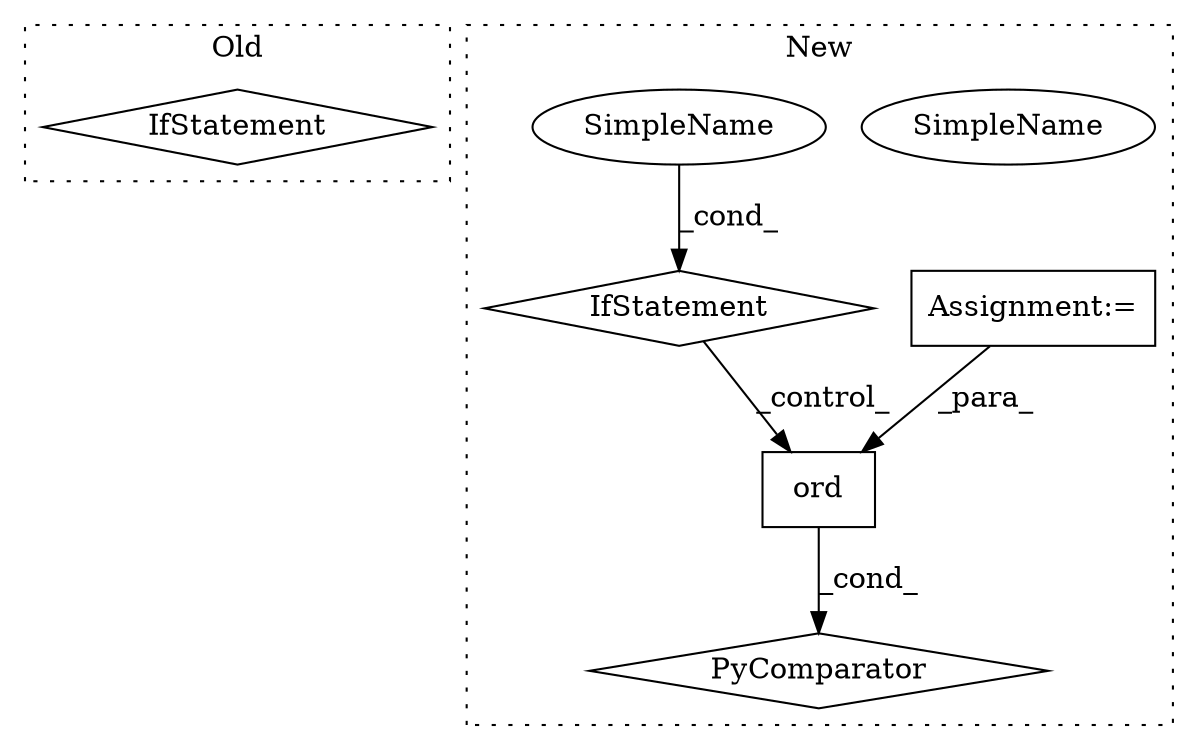 digraph G {
subgraph cluster0 {
1 [label="IfStatement" a="25" s="2204,2226" l="4,2" shape="diamond"];
label = "Old";
style="dotted";
}
subgraph cluster1 {
2 [label="ord" a="32" s="2187,2192" l="4,1" shape="box"];
3 [label="IfStatement" a="25" s="2263" l="34" shape="diamond"];
4 [label="SimpleName" a="42" s="2292" l="5" shape="ellipse"];
5 [label="PyComparator" a="113" s="2263" l="34" shape="diamond"];
6 [label="Assignment:=" a="7" s="2263" l="34" shape="box"];
7 [label="SimpleName" a="42" s="2292" l="5" shape="ellipse"];
label = "New";
style="dotted";
}
2 -> 5 [label="_cond_"];
3 -> 2 [label="_control_"];
6 -> 2 [label="_para_"];
7 -> 3 [label="_cond_"];
}